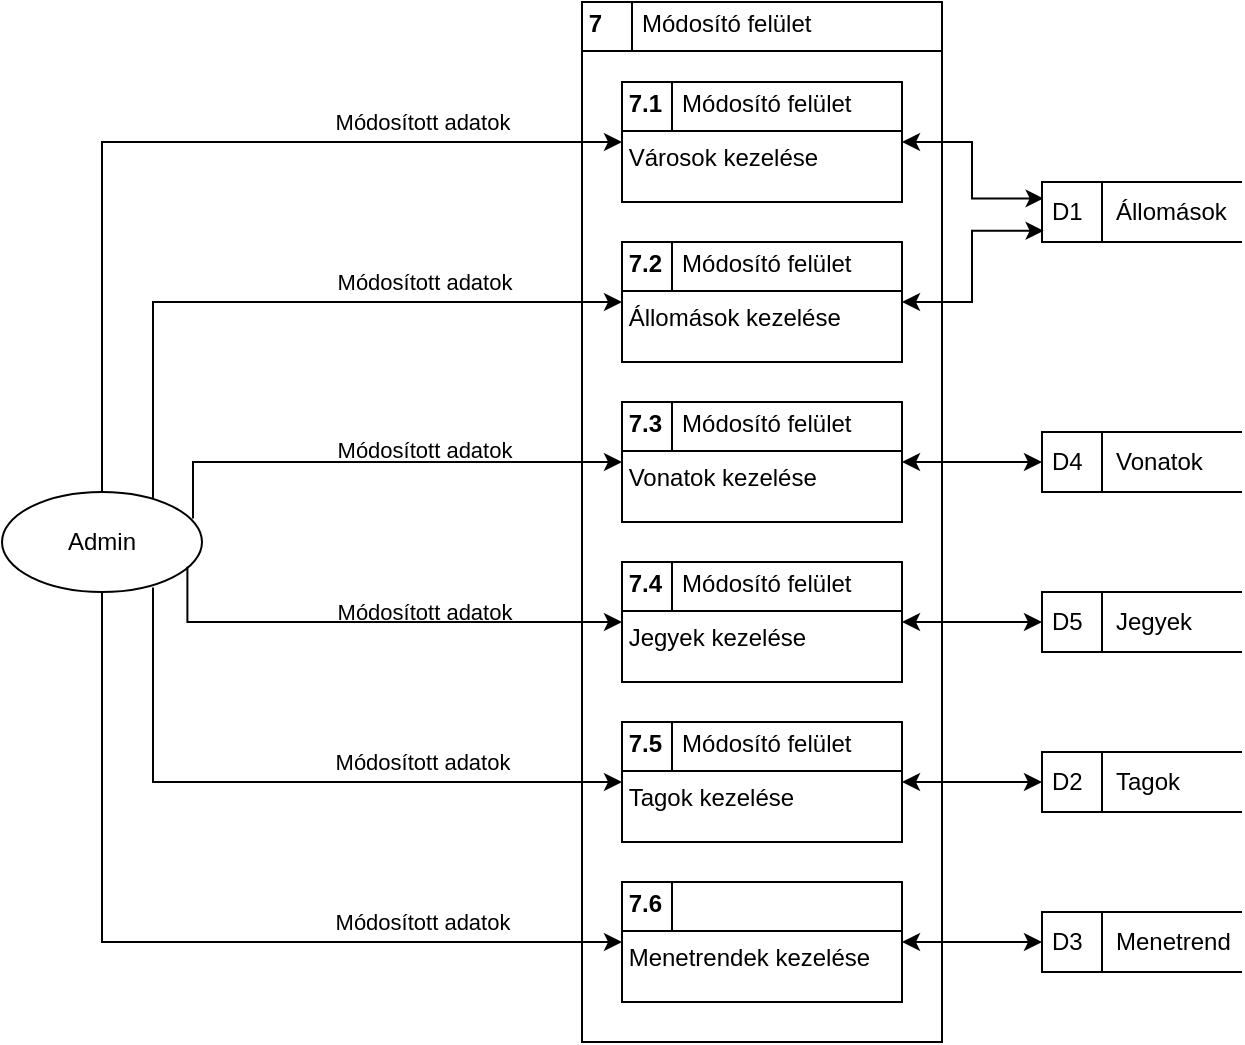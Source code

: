 <mxfile version="26.0.16">
  <diagram name="1 oldal" id="varA_XbOIuaOSZ4C0yLg">
    <mxGraphModel dx="1195" dy="627" grid="1" gridSize="10" guides="1" tooltips="1" connect="1" arrows="1" fold="1" page="1" pageScale="1" pageWidth="827" pageHeight="1169" math="0" shadow="0">
      <root>
        <mxCell id="0" />
        <mxCell id="1" parent="0" />
        <mxCell id="wZSMS45utBNistkPgbad-1" value="&lt;p style=&quot;margin: 4px 0px 0px;&quot;&gt;&lt;b&gt;&amp;nbsp;7&amp;nbsp; &amp;nbsp; &amp;nbsp; &lt;/b&gt;Módosító felület&lt;/p&gt;&lt;hr size=&quot;1&quot; style=&quot;border-style:solid;&quot;&gt;&amp;nbsp;&lt;br&gt;&lt;div style=&quot;height:2px;&quot;&gt;&lt;/div&gt;" style="verticalAlign=top;align=left;overflow=fill;html=1;whiteSpace=wrap;" vertex="1" parent="1">
          <mxGeometry x="320" y="280" width="180" height="520" as="geometry" />
        </mxCell>
        <mxCell id="wZSMS45utBNistkPgbad-12" style="edgeStyle=orthogonalEdgeStyle;rounded=0;orthogonalLoop=1;jettySize=auto;html=1;exitX=1;exitY=0.5;exitDx=0;exitDy=0;entryX=0.008;entryY=0.273;entryDx=0;entryDy=0;startArrow=classic;startFill=1;entryPerimeter=0;" edge="1" parent="1" source="wZSMS45utBNistkPgbad-2" target="wZSMS45utBNistkPgbad-9">
          <mxGeometry relative="1" as="geometry" />
        </mxCell>
        <mxCell id="wZSMS45utBNistkPgbad-2" value="&lt;p style=&quot;margin: 4px 0px 0px;&quot;&gt;&lt;b&gt;&amp;nbsp;7.1&amp;nbsp; &amp;nbsp;&lt;/b&gt;&lt;span style=&quot;background-color: transparent; color: light-dark(rgb(0, 0, 0), rgb(255, 255, 255));&quot;&gt;Módosító felület&lt;/span&gt;&lt;/p&gt;&lt;hr size=&quot;1&quot; style=&quot;border-style:solid;&quot;&gt;&lt;div style=&quot;height:2px;&quot;&gt;&amp;nbsp;Városok kezelése&lt;/div&gt;" style="verticalAlign=top;align=left;overflow=fill;html=1;whiteSpace=wrap;" vertex="1" parent="1">
          <mxGeometry x="340" y="320" width="140" height="60" as="geometry" />
        </mxCell>
        <mxCell id="wZSMS45utBNistkPgbad-3" value="&lt;p style=&quot;margin: 4px 0px 0px;&quot;&gt;&lt;b&gt;&amp;nbsp;7.2&amp;nbsp; &amp;nbsp;&lt;/b&gt;&lt;span style=&quot;background-color: transparent; color: light-dark(rgb(0, 0, 0), rgb(255, 255, 255));&quot;&gt;Módosító felület&lt;/span&gt;&lt;/p&gt;&lt;hr size=&quot;1&quot; style=&quot;border-style:solid;&quot;&gt;&lt;div style=&quot;height:2px;&quot;&gt;&amp;nbsp;Állomások kezelése&lt;/div&gt;" style="verticalAlign=top;align=left;overflow=fill;html=1;whiteSpace=wrap;" vertex="1" parent="1">
          <mxGeometry x="340" y="400" width="140" height="60" as="geometry" />
        </mxCell>
        <mxCell id="wZSMS45utBNistkPgbad-16" style="edgeStyle=orthogonalEdgeStyle;rounded=0;orthogonalLoop=1;jettySize=auto;html=1;exitX=1;exitY=0.5;exitDx=0;exitDy=0;entryX=0;entryY=0.5;entryDx=0;entryDy=0;startArrow=classic;startFill=1;" edge="1" parent="1" source="wZSMS45utBNistkPgbad-4" target="wZSMS45utBNistkPgbad-10">
          <mxGeometry relative="1" as="geometry" />
        </mxCell>
        <mxCell id="wZSMS45utBNistkPgbad-4" value="&lt;p style=&quot;margin: 4px 0px 0px;&quot;&gt;&lt;b&gt;&amp;nbsp;7.3&amp;nbsp; &amp;nbsp;&lt;/b&gt;&lt;span style=&quot;background-color: transparent; color: light-dark(rgb(0, 0, 0), rgb(255, 255, 255));&quot;&gt;Módosító felület&lt;/span&gt;&lt;/p&gt;&lt;hr size=&quot;1&quot; style=&quot;border-style:solid;&quot;&gt;&lt;div style=&quot;height:2px;&quot;&gt;&amp;nbsp;Vonatok kezelése&lt;/div&gt;" style="verticalAlign=top;align=left;overflow=fill;html=1;whiteSpace=wrap;" vertex="1" parent="1">
          <mxGeometry x="340" y="480" width="140" height="60" as="geometry" />
        </mxCell>
        <mxCell id="wZSMS45utBNistkPgbad-5" value="" style="line;strokeWidth=1;direction=south;html=1;perimeter=backbonePerimeter;points=[];outlineConnect=0;" vertex="1" parent="1">
          <mxGeometry x="360" y="320" width="10" height="24" as="geometry" />
        </mxCell>
        <mxCell id="wZSMS45utBNistkPgbad-6" value="" style="line;strokeWidth=1;direction=south;html=1;perimeter=backbonePerimeter;points=[];outlineConnect=0;" vertex="1" parent="1">
          <mxGeometry x="360" y="400" width="10" height="24" as="geometry" />
        </mxCell>
        <mxCell id="wZSMS45utBNistkPgbad-7" value="" style="line;strokeWidth=1;direction=south;html=1;perimeter=backbonePerimeter;points=[];outlineConnect=0;" vertex="1" parent="1">
          <mxGeometry x="360" y="480" width="10" height="24" as="geometry" />
        </mxCell>
        <mxCell id="wZSMS45utBNistkPgbad-11" style="edgeStyle=orthogonalEdgeStyle;rounded=0;orthogonalLoop=1;jettySize=auto;html=1;exitX=0.5;exitY=0;exitDx=0;exitDy=0;entryX=0;entryY=0.5;entryDx=0;entryDy=0;" edge="1" parent="1" source="wZSMS45utBNistkPgbad-8" target="wZSMS45utBNistkPgbad-2">
          <mxGeometry relative="1" as="geometry">
            <Array as="points">
              <mxPoint x="80" y="350" />
            </Array>
          </mxGeometry>
        </mxCell>
        <mxCell id="wZSMS45utBNistkPgbad-17" value="Módosított adatok" style="edgeLabel;html=1;align=center;verticalAlign=middle;resizable=0;points=[];" vertex="1" connectable="0" parent="wZSMS45utBNistkPgbad-11">
          <mxGeometry x="0.152" y="1" relative="1" as="geometry">
            <mxPoint x="85" y="71" as="offset" />
          </mxGeometry>
        </mxCell>
        <mxCell id="wZSMS45utBNistkPgbad-13" style="edgeStyle=orthogonalEdgeStyle;rounded=0;orthogonalLoop=1;jettySize=auto;html=1;exitX=0.755;exitY=0.086;exitDx=0;exitDy=0;entryX=0;entryY=0.5;entryDx=0;entryDy=0;exitPerimeter=0;" edge="1" parent="1" source="wZSMS45utBNistkPgbad-8" target="wZSMS45utBNistkPgbad-3">
          <mxGeometry relative="1" as="geometry">
            <Array as="points">
              <mxPoint x="105" y="430" />
            </Array>
          </mxGeometry>
        </mxCell>
        <mxCell id="wZSMS45utBNistkPgbad-18" value="Módosított adatok" style="edgeLabel;html=1;align=center;verticalAlign=middle;resizable=0;points=[];" vertex="1" connectable="0" parent="wZSMS45utBNistkPgbad-13">
          <mxGeometry x="-0.231" y="2" relative="1" as="geometry">
            <mxPoint x="106" y="76" as="offset" />
          </mxGeometry>
        </mxCell>
        <mxCell id="wZSMS45utBNistkPgbad-15" style="edgeStyle=orthogonalEdgeStyle;rounded=0;orthogonalLoop=1;jettySize=auto;html=1;exitX=0.955;exitY=0.265;exitDx=0;exitDy=0;entryX=0;entryY=0.5;entryDx=0;entryDy=0;exitPerimeter=0;" edge="1" parent="1" source="wZSMS45utBNistkPgbad-8" target="wZSMS45utBNistkPgbad-4">
          <mxGeometry relative="1" as="geometry">
            <Array as="points">
              <mxPoint x="125" y="510" />
            </Array>
          </mxGeometry>
        </mxCell>
        <mxCell id="wZSMS45utBNistkPgbad-19" value="Módosított adatok" style="edgeLabel;html=1;align=center;verticalAlign=middle;resizable=0;points=[];" vertex="1" connectable="0" parent="wZSMS45utBNistkPgbad-15">
          <mxGeometry x="0.012" relative="1" as="geometry">
            <mxPoint x="20" y="75" as="offset" />
          </mxGeometry>
        </mxCell>
        <mxCell id="wZSMS45utBNistkPgbad-25" style="edgeStyle=orthogonalEdgeStyle;rounded=0;orthogonalLoop=1;jettySize=auto;html=1;exitX=0.5;exitY=1;exitDx=0;exitDy=0;entryX=0;entryY=0.5;entryDx=0;entryDy=0;" edge="1" parent="1" source="wZSMS45utBNistkPgbad-8" target="wZSMS45utBNistkPgbad-22">
          <mxGeometry relative="1" as="geometry" />
        </mxCell>
        <mxCell id="wZSMS45utBNistkPgbad-8" value="Admin" style="shape=ellipse;html=1;dashed=0;whiteSpace=wrap;perimeter=ellipsePerimeter;" vertex="1" parent="1">
          <mxGeometry x="30" y="525" width="100" height="50" as="geometry" />
        </mxCell>
        <mxCell id="wZSMS45utBNistkPgbad-9" value="D1&amp;nbsp; &amp;nbsp; &amp;nbsp;Állomások" style="html=1;dashed=0;whiteSpace=wrap;shape=mxgraph.dfd.dataStoreID;align=left;spacingLeft=3;points=[[0,0],[0.5,0],[1,0],[0,0.5],[1,0.5],[0,1],[0.5,1],[1,1]];" vertex="1" parent="1">
          <mxGeometry x="550.0" y="370" width="100" height="30" as="geometry" />
        </mxCell>
        <mxCell id="wZSMS45utBNistkPgbad-10" value="D4&amp;nbsp; &amp;nbsp; &amp;nbsp;Vonatok" style="html=1;dashed=0;whiteSpace=wrap;shape=mxgraph.dfd.dataStoreID;align=left;spacingLeft=3;points=[[0,0],[0.5,0],[1,0],[0,0.5],[1,0.5],[0,1],[0.5,1],[1,1]];" vertex="1" parent="1">
          <mxGeometry x="550.0" y="495" width="100" height="30" as="geometry" />
        </mxCell>
        <mxCell id="wZSMS45utBNistkPgbad-14" style="edgeStyle=orthogonalEdgeStyle;rounded=0;orthogonalLoop=1;jettySize=auto;html=1;exitX=1;exitY=0.5;exitDx=0;exitDy=0;entryX=0.008;entryY=0.813;entryDx=0;entryDy=0;entryPerimeter=0;startArrow=classic;startFill=1;" edge="1" parent="1" source="wZSMS45utBNistkPgbad-3" target="wZSMS45utBNistkPgbad-9">
          <mxGeometry relative="1" as="geometry" />
        </mxCell>
        <mxCell id="wZSMS45utBNistkPgbad-30" style="edgeStyle=orthogonalEdgeStyle;rounded=0;orthogonalLoop=1;jettySize=auto;html=1;exitX=1;exitY=0.5;exitDx=0;exitDy=0;entryX=0;entryY=0.5;entryDx=0;entryDy=0;startArrow=classic;startFill=1;" edge="1" parent="1" source="wZSMS45utBNistkPgbad-20" target="wZSMS45utBNistkPgbad-29">
          <mxGeometry relative="1" as="geometry" />
        </mxCell>
        <mxCell id="wZSMS45utBNistkPgbad-20" value="&lt;p style=&quot;margin: 4px 0px 0px;&quot;&gt;&lt;b&gt;&amp;nbsp;7.4&amp;nbsp; &amp;nbsp;&lt;/b&gt;&lt;span style=&quot;background-color: transparent; color: light-dark(rgb(0, 0, 0), rgb(255, 255, 255));&quot;&gt;Módosító felület&lt;/span&gt;&lt;/p&gt;&lt;hr size=&quot;1&quot; style=&quot;border-style:solid;&quot;&gt;&lt;div style=&quot;height:2px;&quot;&gt;&amp;nbsp;Jegyek kezelése&lt;/div&gt;" style="verticalAlign=top;align=left;overflow=fill;html=1;whiteSpace=wrap;" vertex="1" parent="1">
          <mxGeometry x="340" y="560" width="140" height="60" as="geometry" />
        </mxCell>
        <mxCell id="wZSMS45utBNistkPgbad-32" style="edgeStyle=orthogonalEdgeStyle;rounded=0;orthogonalLoop=1;jettySize=auto;html=1;exitX=1;exitY=0.5;exitDx=0;exitDy=0;entryX=0;entryY=0.5;entryDx=0;entryDy=0;startArrow=classic;startFill=1;" edge="1" parent="1" source="wZSMS45utBNistkPgbad-21" target="wZSMS45utBNistkPgbad-31">
          <mxGeometry relative="1" as="geometry" />
        </mxCell>
        <mxCell id="wZSMS45utBNistkPgbad-21" value="&lt;p style=&quot;margin: 4px 0px 0px;&quot;&gt;&lt;b&gt;&amp;nbsp;7.5&amp;nbsp; &amp;nbsp;&lt;/b&gt;&lt;span style=&quot;background-color: transparent; color: light-dark(rgb(0, 0, 0), rgb(255, 255, 255));&quot;&gt;Módosító felület&lt;/span&gt;&lt;/p&gt;&lt;hr size=&quot;1&quot; style=&quot;border-style:solid;&quot;&gt;&lt;div style=&quot;height:2px;&quot;&gt;&amp;nbsp;Tagok kezelése&lt;/div&gt;" style="verticalAlign=top;align=left;overflow=fill;html=1;whiteSpace=wrap;" vertex="1" parent="1">
          <mxGeometry x="340" y="640" width="140" height="60" as="geometry" />
        </mxCell>
        <mxCell id="wZSMS45utBNistkPgbad-22" value="&lt;p style=&quot;margin: 4px 0px 0px;&quot;&gt;&lt;b&gt;&amp;nbsp;7.6&lt;/b&gt;&lt;/p&gt;&lt;hr size=&quot;1&quot; style=&quot;border-style:solid;&quot;&gt;&lt;div style=&quot;height:2px;&quot;&gt;&amp;nbsp;Menetrendek kezelése&lt;/div&gt;" style="verticalAlign=top;align=left;overflow=fill;html=1;whiteSpace=wrap;" vertex="1" parent="1">
          <mxGeometry x="340" y="720" width="140" height="60" as="geometry" />
        </mxCell>
        <mxCell id="wZSMS45utBNistkPgbad-23" style="edgeStyle=orthogonalEdgeStyle;rounded=0;orthogonalLoop=1;jettySize=auto;html=1;exitX=0;exitY=0.5;exitDx=0;exitDy=0;entryX=0.927;entryY=0.748;entryDx=0;entryDy=0;entryPerimeter=0;startArrow=classic;startFill=1;endArrow=none;" edge="1" parent="1" source="wZSMS45utBNistkPgbad-20" target="wZSMS45utBNistkPgbad-8">
          <mxGeometry relative="1" as="geometry">
            <Array as="points">
              <mxPoint x="123" y="590" />
            </Array>
          </mxGeometry>
        </mxCell>
        <mxCell id="wZSMS45utBNistkPgbad-24" style="edgeStyle=orthogonalEdgeStyle;rounded=0;orthogonalLoop=1;jettySize=auto;html=1;exitX=0;exitY=0.5;exitDx=0;exitDy=0;entryX=0.755;entryY=0.954;entryDx=0;entryDy=0;entryPerimeter=0;startArrow=classic;startFill=1;endArrow=none;" edge="1" parent="1" source="wZSMS45utBNistkPgbad-21" target="wZSMS45utBNistkPgbad-8">
          <mxGeometry relative="1" as="geometry" />
        </mxCell>
        <mxCell id="wZSMS45utBNistkPgbad-26" value="Módosított adatok" style="edgeLabel;html=1;align=center;verticalAlign=middle;resizable=0;points=[];" vertex="1" connectable="0" parent="1">
          <mxGeometry x="240.004" y="340.004" as="geometry" />
        </mxCell>
        <mxCell id="wZSMS45utBNistkPgbad-27" value="Módosított adatok" style="edgeLabel;html=1;align=center;verticalAlign=middle;resizable=0;points=[];" vertex="1" connectable="0" parent="1">
          <mxGeometry x="240.004" y="660.004" as="geometry" />
        </mxCell>
        <mxCell id="wZSMS45utBNistkPgbad-28" value="Módosított adatok" style="edgeLabel;html=1;align=center;verticalAlign=middle;resizable=0;points=[];" vertex="1" connectable="0" parent="1">
          <mxGeometry x="240.004" y="740.004" as="geometry" />
        </mxCell>
        <mxCell id="wZSMS45utBNistkPgbad-29" value="D5&amp;nbsp; &amp;nbsp; &amp;nbsp;Jegyek" style="html=1;dashed=0;whiteSpace=wrap;shape=mxgraph.dfd.dataStoreID;align=left;spacingLeft=3;points=[[0,0],[0.5,0],[1,0],[0,0.5],[1,0.5],[0,1],[0.5,1],[1,1]];" vertex="1" parent="1">
          <mxGeometry x="550.0" y="575" width="100" height="30" as="geometry" />
        </mxCell>
        <mxCell id="wZSMS45utBNistkPgbad-31" value="D2&amp;nbsp; &amp;nbsp; &amp;nbsp;Tagok" style="html=1;dashed=0;whiteSpace=wrap;shape=mxgraph.dfd.dataStoreID;align=left;spacingLeft=3;points=[[0,0],[0.5,0],[1,0],[0,0.5],[1,0.5],[0,1],[0.5,1],[1,1]];" vertex="1" parent="1">
          <mxGeometry x="550.0" y="655" width="100" height="30" as="geometry" />
        </mxCell>
        <mxCell id="wZSMS45utBNistkPgbad-34" style="edgeStyle=orthogonalEdgeStyle;rounded=0;orthogonalLoop=1;jettySize=auto;html=1;exitX=0;exitY=0.5;exitDx=0;exitDy=0;entryX=1;entryY=0.5;entryDx=0;entryDy=0;startArrow=classic;startFill=1;" edge="1" parent="1" source="wZSMS45utBNistkPgbad-33" target="wZSMS45utBNistkPgbad-22">
          <mxGeometry relative="1" as="geometry" />
        </mxCell>
        <mxCell id="wZSMS45utBNistkPgbad-33" value="D3&amp;nbsp; &amp;nbsp; &amp;nbsp;Menetrend" style="html=1;dashed=0;whiteSpace=wrap;shape=mxgraph.dfd.dataStoreID;align=left;spacingLeft=3;points=[[0,0],[0.5,0],[1,0],[0,0.5],[1,0.5],[0,1],[0.5,1],[1,1]];" vertex="1" parent="1">
          <mxGeometry x="550.0" y="735" width="100" height="30" as="geometry" />
        </mxCell>
        <mxCell id="wZSMS45utBNistkPgbad-35" value="" style="line;strokeWidth=1;direction=south;html=1;perimeter=backbonePerimeter;points=[];outlineConnect=0;" vertex="1" parent="1">
          <mxGeometry x="360" y="560" width="10" height="24" as="geometry" />
        </mxCell>
        <mxCell id="wZSMS45utBNistkPgbad-36" value="" style="line;strokeWidth=1;direction=south;html=1;perimeter=backbonePerimeter;points=[];outlineConnect=0;" vertex="1" parent="1">
          <mxGeometry x="360" y="640" width="10" height="24" as="geometry" />
        </mxCell>
        <mxCell id="wZSMS45utBNistkPgbad-37" value="" style="line;strokeWidth=1;direction=south;html=1;perimeter=backbonePerimeter;points=[];outlineConnect=0;" vertex="1" parent="1">
          <mxGeometry x="360" y="720" width="10" height="24" as="geometry" />
        </mxCell>
        <mxCell id="wZSMS45utBNistkPgbad-38" value="" style="line;strokeWidth=1;direction=south;html=1;perimeter=backbonePerimeter;points=[];outlineConnect=0;" vertex="1" parent="1">
          <mxGeometry x="340" y="280" width="10" height="24" as="geometry" />
        </mxCell>
      </root>
    </mxGraphModel>
  </diagram>
</mxfile>
